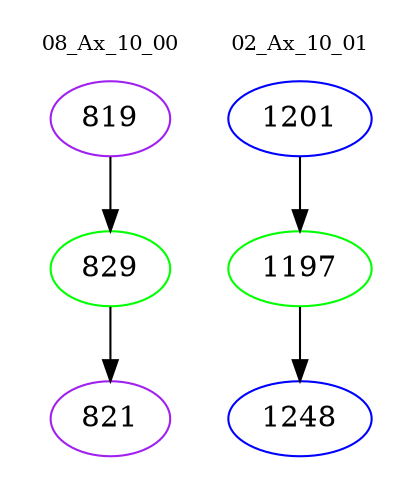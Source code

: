 digraph{
subgraph cluster_0 {
color = white
label = "08_Ax_10_00";
fontsize=10;
T0_819 [label="819", color="purple"]
T0_819 -> T0_829 [color="black"]
T0_829 [label="829", color="green"]
T0_829 -> T0_821 [color="black"]
T0_821 [label="821", color="purple"]
}
subgraph cluster_1 {
color = white
label = "02_Ax_10_01";
fontsize=10;
T1_1201 [label="1201", color="blue"]
T1_1201 -> T1_1197 [color="black"]
T1_1197 [label="1197", color="green"]
T1_1197 -> T1_1248 [color="black"]
T1_1248 [label="1248", color="blue"]
}
}
